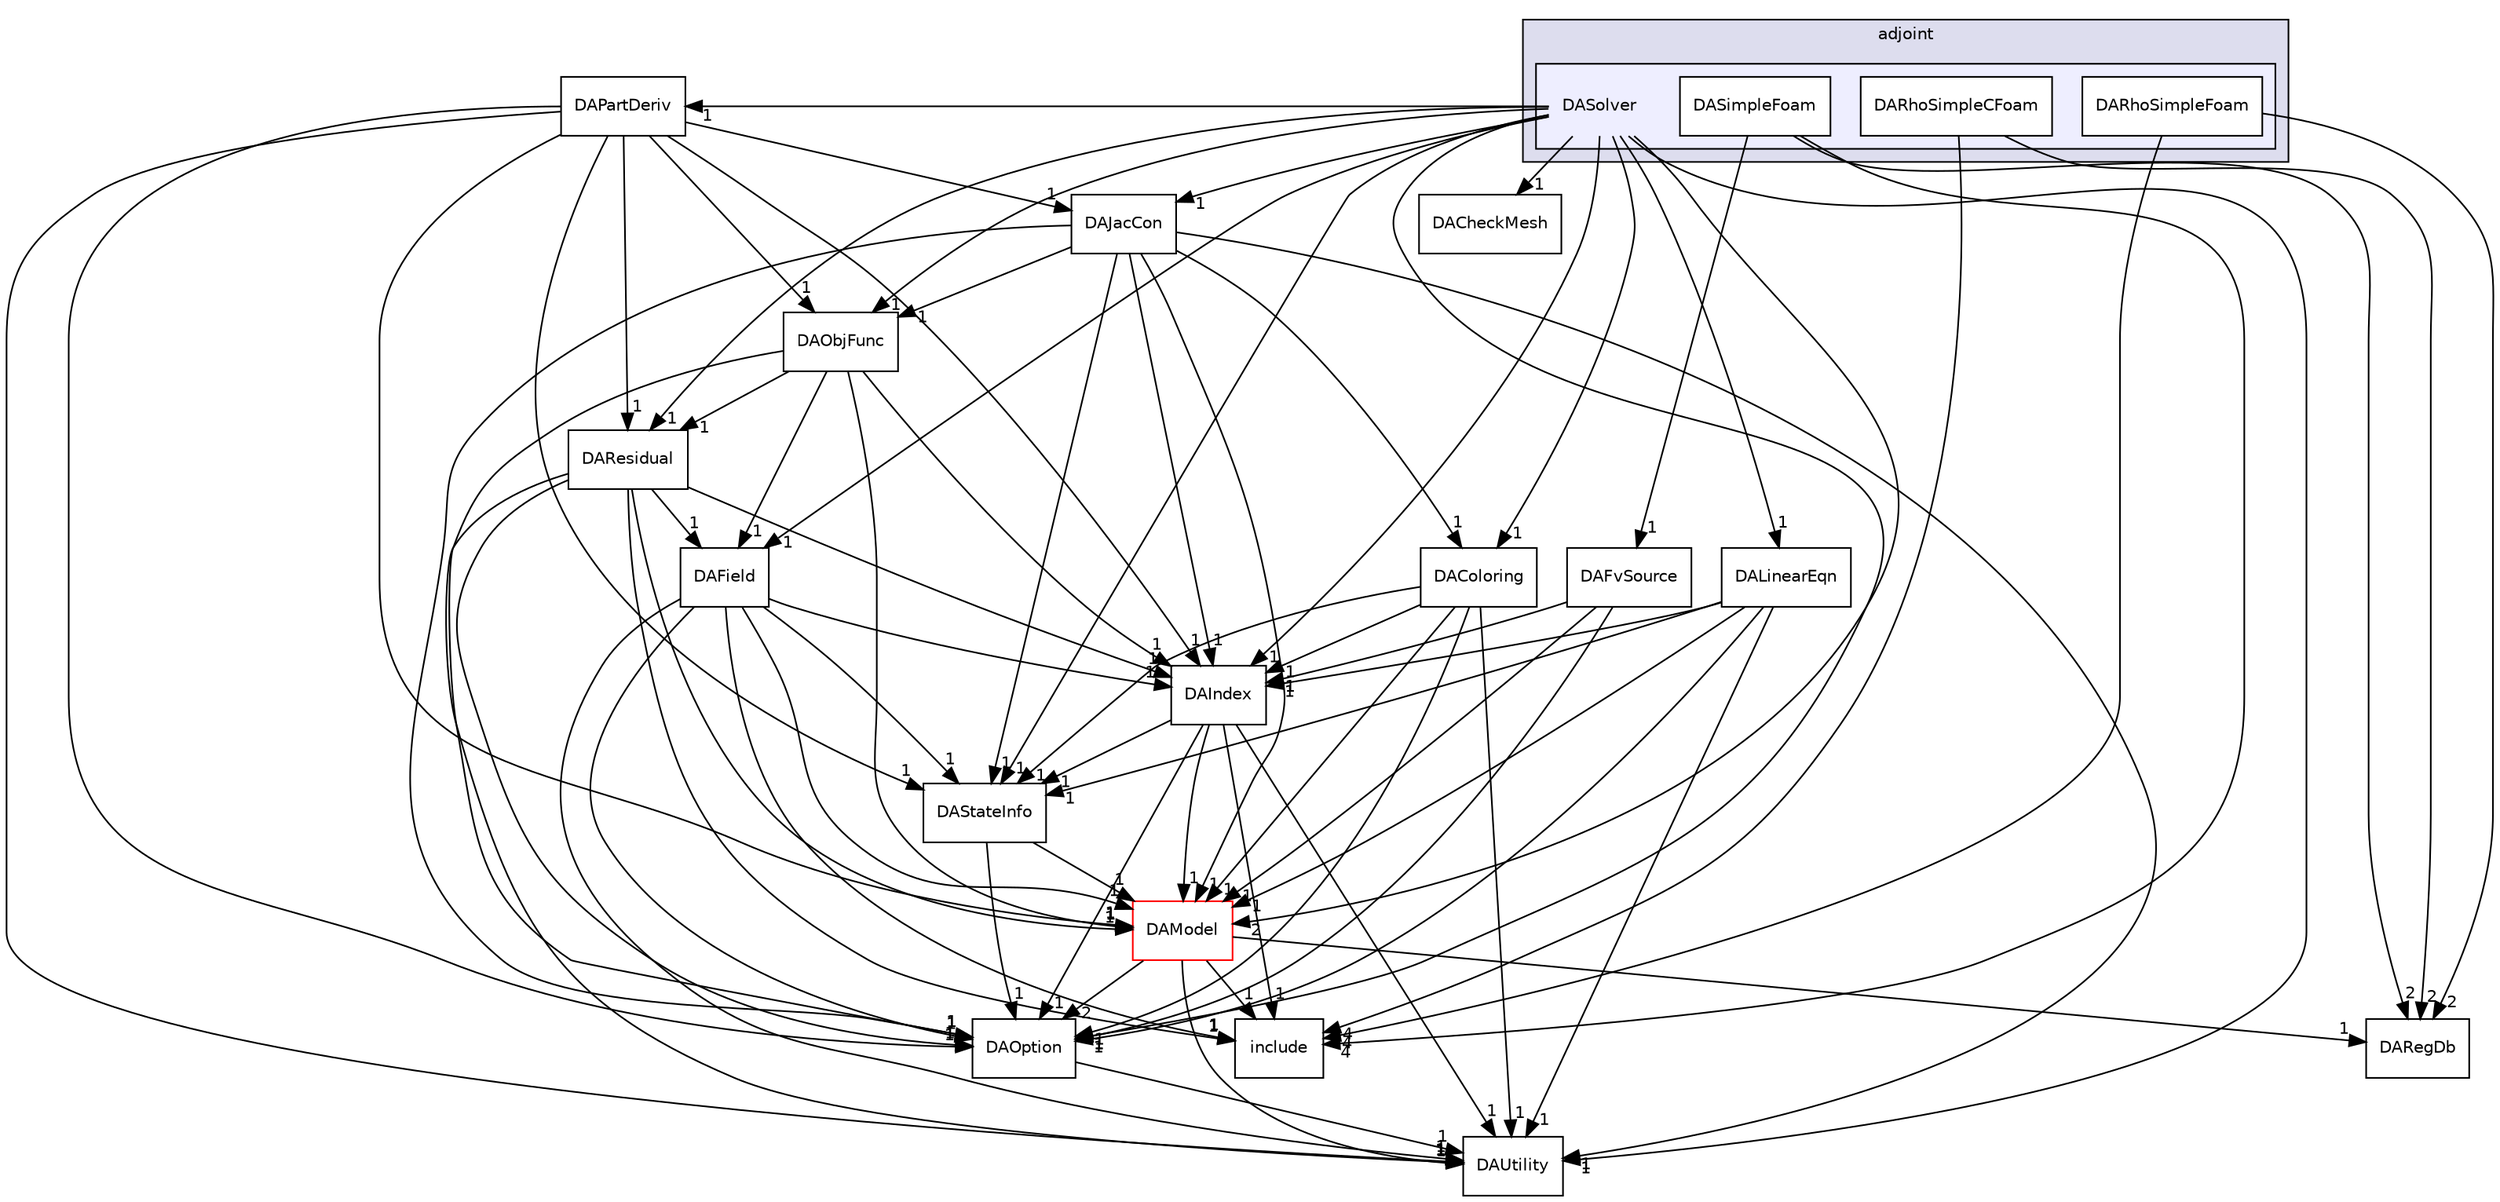 digraph "dafoam/src/adjoint/DASolver" {
  bgcolor=transparent;
  compound=true
  node [ fontsize="10", fontname="Helvetica"];
  edge [ labelfontsize="10", labelfontname="Helvetica"];
  subgraph clusterdir_f5514f987767675d2ddbed85ad2de067 {
    graph [ bgcolor="#ddddee", pencolor="black", label="adjoint" fontname="Helvetica", fontsize="10", URL="dir_f5514f987767675d2ddbed85ad2de067.html"]
  subgraph clusterdir_82b8d670e5d73625e2f96195d8dae3dd {
    graph [ bgcolor="#eeeeff", pencolor="black", label="" URL="dir_82b8d670e5d73625e2f96195d8dae3dd.html"];
    dir_82b8d670e5d73625e2f96195d8dae3dd [shape=plaintext label="DASolver"];
    dir_c201158c3a8b446ad6c063652c8e3828 [shape=box label="DARhoSimpleCFoam" color="black" fillcolor="white" style="filled" URL="dir_c201158c3a8b446ad6c063652c8e3828.html"];
    dir_591996b9391d205e6d391bb89889a816 [shape=box label="DARhoSimpleFoam" color="black" fillcolor="white" style="filled" URL="dir_591996b9391d205e6d391bb89889a816.html"];
    dir_ce5a3e7f740195e281a6621bc4e52d07 [shape=box label="DASimpleFoam" color="black" fillcolor="white" style="filled" URL="dir_ce5a3e7f740195e281a6621bc4e52d07.html"];
  }
  }
  dir_7dfaab634fc63cc8896540f5b8fd7101 [shape=box label="DACheckMesh" URL="dir_7dfaab634fc63cc8896540f5b8fd7101.html"];
  dir_f7f086f789ecb62f27463ba7ed1d81dd [shape=box label="DAStateInfo" URL="dir_f7f086f789ecb62f27463ba7ed1d81dd.html"];
  dir_2b299a9bdd8f01e49a173391b76d2ce4 [shape=box label="DAIndex" URL="dir_2b299a9bdd8f01e49a173391b76d2ce4.html"];
  dir_7df341fe0193531049da9f2466a34806 [shape=box label="include" URL="dir_7df341fe0193531049da9f2466a34806.html"];
  dir_7f5514a39c79bf07c6260b1d89aae56a [shape=box label="DARegDb" URL="dir_7f5514a39c79bf07c6260b1d89aae56a.html"];
  dir_2d4e18846ddedc90ab15b0449b929520 [shape=box label="DAResidual" URL="dir_2d4e18846ddedc90ab15b0449b929520.html"];
  dir_768868d36e488d740752df2c9c4ec48e [shape=box label="DAPartDeriv" URL="dir_768868d36e488d740752df2c9c4ec48e.html"];
  dir_3e1a3916256641cd890d01e288a238af [shape=box label="DAOption" URL="dir_3e1a3916256641cd890d01e288a238af.html"];
  dir_d7bba61336d0ae3fa13f8165f670607a [shape=box label="DAColoring" URL="dir_d7bba61336d0ae3fa13f8165f670607a.html"];
  dir_6deb34883baad7559a309d6d28e355d1 [shape=box label="DAObjFunc" URL="dir_6deb34883baad7559a309d6d28e355d1.html"];
  dir_0e038532d2d478fb20f067fb4c41f83e [shape=box label="DAModel" color="red" URL="dir_0e038532d2d478fb20f067fb4c41f83e.html"];
  dir_cf971f353ff72be402d0f8c332203c9b [shape=box label="DAUtility" URL="dir_cf971f353ff72be402d0f8c332203c9b.html"];
  dir_37d4c00e14491e2cf0156f920735ce15 [shape=box label="DAFvSource" URL="dir_37d4c00e14491e2cf0156f920735ce15.html"];
  dir_df316809daaf6cb817108934a221568a [shape=box label="DALinearEqn" URL="dir_df316809daaf6cb817108934a221568a.html"];
  dir_24984e7a4463df90427d17542ba716ca [shape=box label="DAField" URL="dir_24984e7a4463df90427d17542ba716ca.html"];
  dir_1b47ee66ca9605e6da8d7ddcc8dd8097 [shape=box label="DAJacCon" URL="dir_1b47ee66ca9605e6da8d7ddcc8dd8097.html"];
  dir_f7f086f789ecb62f27463ba7ed1d81dd->dir_3e1a3916256641cd890d01e288a238af [headlabel="1", labeldistance=1.5 headhref="dir_000024_000016.html"];
  dir_f7f086f789ecb62f27463ba7ed1d81dd->dir_0e038532d2d478fb20f067fb4c41f83e [headlabel="1", labeldistance=1.5 headhref="dir_000024_000012.html"];
  dir_2b299a9bdd8f01e49a173391b76d2ce4->dir_f7f086f789ecb62f27463ba7ed1d81dd [headlabel="1", labeldistance=1.5 headhref="dir_000009_000024.html"];
  dir_2b299a9bdd8f01e49a173391b76d2ce4->dir_7df341fe0193531049da9f2466a34806 [headlabel="1", labeldistance=1.5 headhref="dir_000009_000026.html"];
  dir_2b299a9bdd8f01e49a173391b76d2ce4->dir_3e1a3916256641cd890d01e288a238af [headlabel="1", labeldistance=1.5 headhref="dir_000009_000016.html"];
  dir_2b299a9bdd8f01e49a173391b76d2ce4->dir_0e038532d2d478fb20f067fb4c41f83e [headlabel="1", labeldistance=1.5 headhref="dir_000009_000012.html"];
  dir_2b299a9bdd8f01e49a173391b76d2ce4->dir_cf971f353ff72be402d0f8c332203c9b [headlabel="1", labeldistance=1.5 headhref="dir_000009_000025.html"];
  dir_2d4e18846ddedc90ab15b0449b929520->dir_2b299a9bdd8f01e49a173391b76d2ce4 [headlabel="1", labeldistance=1.5 headhref="dir_000019_000009.html"];
  dir_2d4e18846ddedc90ab15b0449b929520->dir_7df341fe0193531049da9f2466a34806 [headlabel="1", labeldistance=1.5 headhref="dir_000019_000026.html"];
  dir_2d4e18846ddedc90ab15b0449b929520->dir_3e1a3916256641cd890d01e288a238af [headlabel="1", labeldistance=1.5 headhref="dir_000019_000016.html"];
  dir_2d4e18846ddedc90ab15b0449b929520->dir_cf971f353ff72be402d0f8c332203c9b [headlabel="1", labeldistance=1.5 headhref="dir_000019_000025.html"];
  dir_2d4e18846ddedc90ab15b0449b929520->dir_0e038532d2d478fb20f067fb4c41f83e [headlabel="1", labeldistance=1.5 headhref="dir_000019_000012.html"];
  dir_2d4e18846ddedc90ab15b0449b929520->dir_24984e7a4463df90427d17542ba716ca [headlabel="1", labeldistance=1.5 headhref="dir_000019_000007.html"];
  dir_c201158c3a8b446ad6c063652c8e3828->dir_7df341fe0193531049da9f2466a34806 [headlabel="4", labeldistance=1.5 headhref="dir_000021_000026.html"];
  dir_c201158c3a8b446ad6c063652c8e3828->dir_7f5514a39c79bf07c6260b1d89aae56a [headlabel="2", labeldistance=1.5 headhref="dir_000021_000018.html"];
  dir_768868d36e488d740752df2c9c4ec48e->dir_f7f086f789ecb62f27463ba7ed1d81dd [headlabel="1", labeldistance=1.5 headhref="dir_000017_000024.html"];
  dir_768868d36e488d740752df2c9c4ec48e->dir_2b299a9bdd8f01e49a173391b76d2ce4 [headlabel="1", labeldistance=1.5 headhref="dir_000017_000009.html"];
  dir_768868d36e488d740752df2c9c4ec48e->dir_2d4e18846ddedc90ab15b0449b929520 [headlabel="1", labeldistance=1.5 headhref="dir_000017_000019.html"];
  dir_768868d36e488d740752df2c9c4ec48e->dir_3e1a3916256641cd890d01e288a238af [headlabel="1", labeldistance=1.5 headhref="dir_000017_000016.html"];
  dir_768868d36e488d740752df2c9c4ec48e->dir_6deb34883baad7559a309d6d28e355d1 [headlabel="1", labeldistance=1.5 headhref="dir_000017_000015.html"];
  dir_768868d36e488d740752df2c9c4ec48e->dir_0e038532d2d478fb20f067fb4c41f83e [headlabel="1", labeldistance=1.5 headhref="dir_000017_000012.html"];
  dir_768868d36e488d740752df2c9c4ec48e->dir_cf971f353ff72be402d0f8c332203c9b [headlabel="1", labeldistance=1.5 headhref="dir_000017_000025.html"];
  dir_768868d36e488d740752df2c9c4ec48e->dir_1b47ee66ca9605e6da8d7ddcc8dd8097 [headlabel="1", labeldistance=1.5 headhref="dir_000017_000010.html"];
  dir_3e1a3916256641cd890d01e288a238af->dir_cf971f353ff72be402d0f8c332203c9b [headlabel="1", labeldistance=1.5 headhref="dir_000016_000025.html"];
  dir_ce5a3e7f740195e281a6621bc4e52d07->dir_7df341fe0193531049da9f2466a34806 [headlabel="4", labeldistance=1.5 headhref="dir_000023_000026.html"];
  dir_ce5a3e7f740195e281a6621bc4e52d07->dir_7f5514a39c79bf07c6260b1d89aae56a [headlabel="2", labeldistance=1.5 headhref="dir_000023_000018.html"];
  dir_ce5a3e7f740195e281a6621bc4e52d07->dir_37d4c00e14491e2cf0156f920735ce15 [headlabel="1", labeldistance=1.5 headhref="dir_000023_000008.html"];
  dir_591996b9391d205e6d391bb89889a816->dir_7df341fe0193531049da9f2466a34806 [headlabel="4", labeldistance=1.5 headhref="dir_000022_000026.html"];
  dir_591996b9391d205e6d391bb89889a816->dir_7f5514a39c79bf07c6260b1d89aae56a [headlabel="2", labeldistance=1.5 headhref="dir_000022_000018.html"];
  dir_d7bba61336d0ae3fa13f8165f670607a->dir_f7f086f789ecb62f27463ba7ed1d81dd [headlabel="1", labeldistance=1.5 headhref="dir_000006_000024.html"];
  dir_d7bba61336d0ae3fa13f8165f670607a->dir_2b299a9bdd8f01e49a173391b76d2ce4 [headlabel="1", labeldistance=1.5 headhref="dir_000006_000009.html"];
  dir_d7bba61336d0ae3fa13f8165f670607a->dir_3e1a3916256641cd890d01e288a238af [headlabel="1", labeldistance=1.5 headhref="dir_000006_000016.html"];
  dir_d7bba61336d0ae3fa13f8165f670607a->dir_0e038532d2d478fb20f067fb4c41f83e [headlabel="1", labeldistance=1.5 headhref="dir_000006_000012.html"];
  dir_d7bba61336d0ae3fa13f8165f670607a->dir_cf971f353ff72be402d0f8c332203c9b [headlabel="1", labeldistance=1.5 headhref="dir_000006_000025.html"];
  dir_6deb34883baad7559a309d6d28e355d1->dir_2b299a9bdd8f01e49a173391b76d2ce4 [headlabel="1", labeldistance=1.5 headhref="dir_000015_000009.html"];
  dir_6deb34883baad7559a309d6d28e355d1->dir_2d4e18846ddedc90ab15b0449b929520 [headlabel="1", labeldistance=1.5 headhref="dir_000015_000019.html"];
  dir_6deb34883baad7559a309d6d28e355d1->dir_3e1a3916256641cd890d01e288a238af [headlabel="1", labeldistance=1.5 headhref="dir_000015_000016.html"];
  dir_6deb34883baad7559a309d6d28e355d1->dir_0e038532d2d478fb20f067fb4c41f83e [headlabel="1", labeldistance=1.5 headhref="dir_000015_000012.html"];
  dir_6deb34883baad7559a309d6d28e355d1->dir_24984e7a4463df90427d17542ba716ca [headlabel="1", labeldistance=1.5 headhref="dir_000015_000007.html"];
  dir_0e038532d2d478fb20f067fb4c41f83e->dir_7df341fe0193531049da9f2466a34806 [headlabel="1", labeldistance=1.5 headhref="dir_000012_000026.html"];
  dir_0e038532d2d478fb20f067fb4c41f83e->dir_7f5514a39c79bf07c6260b1d89aae56a [headlabel="1", labeldistance=1.5 headhref="dir_000012_000018.html"];
  dir_0e038532d2d478fb20f067fb4c41f83e->dir_3e1a3916256641cd890d01e288a238af [headlabel="2", labeldistance=1.5 headhref="dir_000012_000016.html"];
  dir_0e038532d2d478fb20f067fb4c41f83e->dir_cf971f353ff72be402d0f8c332203c9b [headlabel="1", labeldistance=1.5 headhref="dir_000012_000025.html"];
  dir_37d4c00e14491e2cf0156f920735ce15->dir_2b299a9bdd8f01e49a173391b76d2ce4 [headlabel="1", labeldistance=1.5 headhref="dir_000008_000009.html"];
  dir_37d4c00e14491e2cf0156f920735ce15->dir_3e1a3916256641cd890d01e288a238af [headlabel="1", labeldistance=1.5 headhref="dir_000008_000016.html"];
  dir_37d4c00e14491e2cf0156f920735ce15->dir_0e038532d2d478fb20f067fb4c41f83e [headlabel="1", labeldistance=1.5 headhref="dir_000008_000012.html"];
  dir_df316809daaf6cb817108934a221568a->dir_f7f086f789ecb62f27463ba7ed1d81dd [headlabel="1", labeldistance=1.5 headhref="dir_000011_000024.html"];
  dir_df316809daaf6cb817108934a221568a->dir_2b299a9bdd8f01e49a173391b76d2ce4 [headlabel="1", labeldistance=1.5 headhref="dir_000011_000009.html"];
  dir_df316809daaf6cb817108934a221568a->dir_3e1a3916256641cd890d01e288a238af [headlabel="1", labeldistance=1.5 headhref="dir_000011_000016.html"];
  dir_df316809daaf6cb817108934a221568a->dir_0e038532d2d478fb20f067fb4c41f83e [headlabel="1", labeldistance=1.5 headhref="dir_000011_000012.html"];
  dir_df316809daaf6cb817108934a221568a->dir_cf971f353ff72be402d0f8c332203c9b [headlabel="1", labeldistance=1.5 headhref="dir_000011_000025.html"];
  dir_24984e7a4463df90427d17542ba716ca->dir_f7f086f789ecb62f27463ba7ed1d81dd [headlabel="1", labeldistance=1.5 headhref="dir_000007_000024.html"];
  dir_24984e7a4463df90427d17542ba716ca->dir_2b299a9bdd8f01e49a173391b76d2ce4 [headlabel="1", labeldistance=1.5 headhref="dir_000007_000009.html"];
  dir_24984e7a4463df90427d17542ba716ca->dir_7df341fe0193531049da9f2466a34806 [headlabel="1", labeldistance=1.5 headhref="dir_000007_000026.html"];
  dir_24984e7a4463df90427d17542ba716ca->dir_3e1a3916256641cd890d01e288a238af [headlabel="1", labeldistance=1.5 headhref="dir_000007_000016.html"];
  dir_24984e7a4463df90427d17542ba716ca->dir_0e038532d2d478fb20f067fb4c41f83e [headlabel="1", labeldistance=1.5 headhref="dir_000007_000012.html"];
  dir_24984e7a4463df90427d17542ba716ca->dir_cf971f353ff72be402d0f8c332203c9b [headlabel="1", labeldistance=1.5 headhref="dir_000007_000025.html"];
  dir_1b47ee66ca9605e6da8d7ddcc8dd8097->dir_f7f086f789ecb62f27463ba7ed1d81dd [headlabel="1", labeldistance=1.5 headhref="dir_000010_000024.html"];
  dir_1b47ee66ca9605e6da8d7ddcc8dd8097->dir_2b299a9bdd8f01e49a173391b76d2ce4 [headlabel="1", labeldistance=1.5 headhref="dir_000010_000009.html"];
  dir_1b47ee66ca9605e6da8d7ddcc8dd8097->dir_3e1a3916256641cd890d01e288a238af [headlabel="1", labeldistance=1.5 headhref="dir_000010_000016.html"];
  dir_1b47ee66ca9605e6da8d7ddcc8dd8097->dir_d7bba61336d0ae3fa13f8165f670607a [headlabel="1", labeldistance=1.5 headhref="dir_000010_000006.html"];
  dir_1b47ee66ca9605e6da8d7ddcc8dd8097->dir_6deb34883baad7559a309d6d28e355d1 [headlabel="1", labeldistance=1.5 headhref="dir_000010_000015.html"];
  dir_1b47ee66ca9605e6da8d7ddcc8dd8097->dir_0e038532d2d478fb20f067fb4c41f83e [headlabel="1", labeldistance=1.5 headhref="dir_000010_000012.html"];
  dir_1b47ee66ca9605e6da8d7ddcc8dd8097->dir_cf971f353ff72be402d0f8c332203c9b [headlabel="1", labeldistance=1.5 headhref="dir_000010_000025.html"];
  dir_82b8d670e5d73625e2f96195d8dae3dd->dir_7dfaab634fc63cc8896540f5b8fd7101 [headlabel="1", labeldistance=1.5 headhref="dir_000020_000005.html"];
  dir_82b8d670e5d73625e2f96195d8dae3dd->dir_f7f086f789ecb62f27463ba7ed1d81dd [headlabel="1", labeldistance=1.5 headhref="dir_000020_000024.html"];
  dir_82b8d670e5d73625e2f96195d8dae3dd->dir_2b299a9bdd8f01e49a173391b76d2ce4 [headlabel="1", labeldistance=1.5 headhref="dir_000020_000009.html"];
  dir_82b8d670e5d73625e2f96195d8dae3dd->dir_2d4e18846ddedc90ab15b0449b929520 [headlabel="1", labeldistance=1.5 headhref="dir_000020_000019.html"];
  dir_82b8d670e5d73625e2f96195d8dae3dd->dir_768868d36e488d740752df2c9c4ec48e [headlabel="1", labeldistance=1.5 headhref="dir_000020_000017.html"];
  dir_82b8d670e5d73625e2f96195d8dae3dd->dir_3e1a3916256641cd890d01e288a238af [headlabel="1", labeldistance=1.5 headhref="dir_000020_000016.html"];
  dir_82b8d670e5d73625e2f96195d8dae3dd->dir_d7bba61336d0ae3fa13f8165f670607a [headlabel="1", labeldistance=1.5 headhref="dir_000020_000006.html"];
  dir_82b8d670e5d73625e2f96195d8dae3dd->dir_6deb34883baad7559a309d6d28e355d1 [headlabel="1", labeldistance=1.5 headhref="dir_000020_000015.html"];
  dir_82b8d670e5d73625e2f96195d8dae3dd->dir_0e038532d2d478fb20f067fb4c41f83e [headlabel="2", labeldistance=1.5 headhref="dir_000020_000012.html"];
  dir_82b8d670e5d73625e2f96195d8dae3dd->dir_cf971f353ff72be402d0f8c332203c9b [headlabel="1", labeldistance=1.5 headhref="dir_000020_000025.html"];
  dir_82b8d670e5d73625e2f96195d8dae3dd->dir_df316809daaf6cb817108934a221568a [headlabel="1", labeldistance=1.5 headhref="dir_000020_000011.html"];
  dir_82b8d670e5d73625e2f96195d8dae3dd->dir_24984e7a4463df90427d17542ba716ca [headlabel="1", labeldistance=1.5 headhref="dir_000020_000007.html"];
  dir_82b8d670e5d73625e2f96195d8dae3dd->dir_1b47ee66ca9605e6da8d7ddcc8dd8097 [headlabel="1", labeldistance=1.5 headhref="dir_000020_000010.html"];
}
